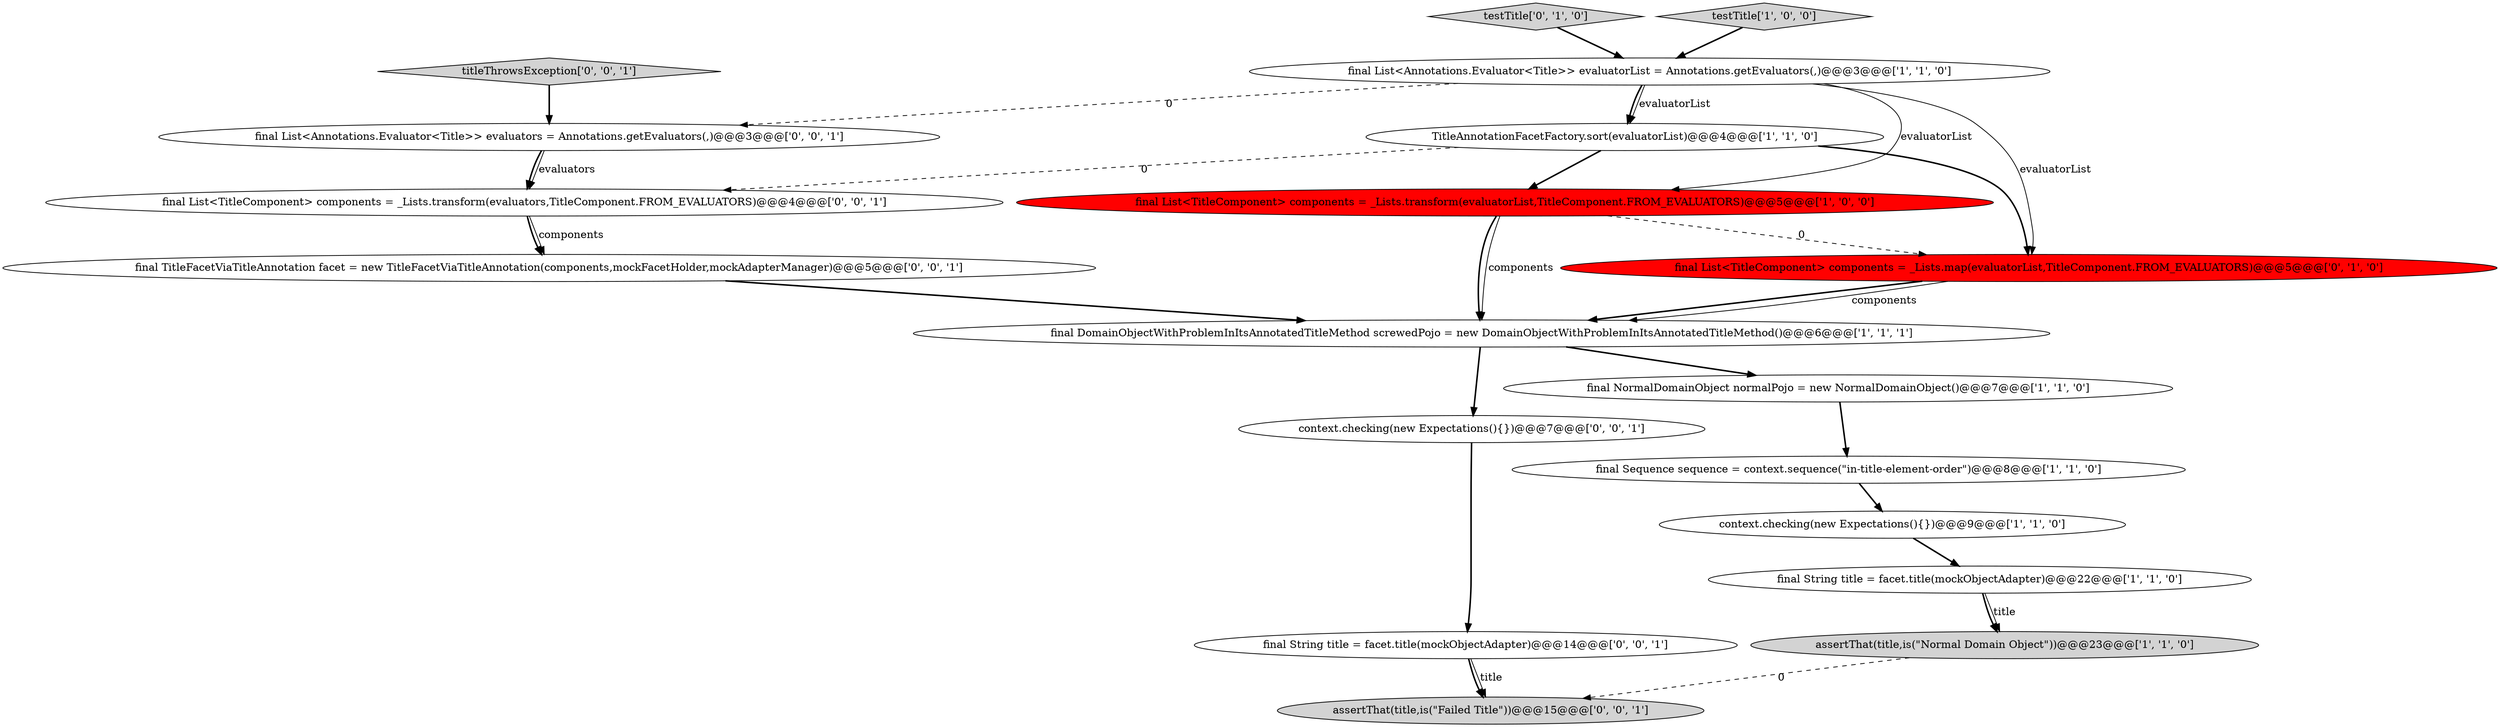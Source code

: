 digraph {
12 [style = filled, label = "final TitleFacetViaTitleAnnotation facet = new TitleFacetViaTitleAnnotation(components,mockFacetHolder,mockAdapterManager)@@@5@@@['0', '0', '1']", fillcolor = white, shape = ellipse image = "AAA0AAABBB3BBB"];
8 [style = filled, label = "final List<Annotations.Evaluator<Title>> evaluatorList = Annotations.getEvaluators(,)@@@3@@@['1', '1', '0']", fillcolor = white, shape = ellipse image = "AAA0AAABBB1BBB"];
10 [style = filled, label = "testTitle['0', '1', '0']", fillcolor = lightgray, shape = diamond image = "AAA0AAABBB2BBB"];
15 [style = filled, label = "context.checking(new Expectations(){})@@@7@@@['0', '0', '1']", fillcolor = white, shape = ellipse image = "AAA0AAABBB3BBB"];
17 [style = filled, label = "final List<TitleComponent> components = _Lists.transform(evaluators,TitleComponent.FROM_EVALUATORS)@@@4@@@['0', '0', '1']", fillcolor = white, shape = ellipse image = "AAA0AAABBB3BBB"];
13 [style = filled, label = "assertThat(title,is(\"Failed Title\"))@@@15@@@['0', '0', '1']", fillcolor = lightgray, shape = ellipse image = "AAA0AAABBB3BBB"];
7 [style = filled, label = "final List<TitleComponent> components = _Lists.transform(evaluatorList,TitleComponent.FROM_EVALUATORS)@@@5@@@['1', '0', '0']", fillcolor = red, shape = ellipse image = "AAA1AAABBB1BBB"];
5 [style = filled, label = "final String title = facet.title(mockObjectAdapter)@@@22@@@['1', '1', '0']", fillcolor = white, shape = ellipse image = "AAA0AAABBB1BBB"];
16 [style = filled, label = "final List<Annotations.Evaluator<Title>> evaluators = Annotations.getEvaluators(,)@@@3@@@['0', '0', '1']", fillcolor = white, shape = ellipse image = "AAA0AAABBB3BBB"];
0 [style = filled, label = "TitleAnnotationFacetFactory.sort(evaluatorList)@@@4@@@['1', '1', '0']", fillcolor = white, shape = ellipse image = "AAA0AAABBB1BBB"];
18 [style = filled, label = "final String title = facet.title(mockObjectAdapter)@@@14@@@['0', '0', '1']", fillcolor = white, shape = ellipse image = "AAA0AAABBB3BBB"];
1 [style = filled, label = "final NormalDomainObject normalPojo = new NormalDomainObject()@@@7@@@['1', '1', '0']", fillcolor = white, shape = ellipse image = "AAA0AAABBB1BBB"];
6 [style = filled, label = "final DomainObjectWithProblemInItsAnnotatedTitleMethod screwedPojo = new DomainObjectWithProblemInItsAnnotatedTitleMethod()@@@6@@@['1', '1', '1']", fillcolor = white, shape = ellipse image = "AAA0AAABBB1BBB"];
9 [style = filled, label = "assertThat(title,is(\"Normal Domain Object\"))@@@23@@@['1', '1', '0']", fillcolor = lightgray, shape = ellipse image = "AAA0AAABBB1BBB"];
11 [style = filled, label = "final List<TitleComponent> components = _Lists.map(evaluatorList,TitleComponent.FROM_EVALUATORS)@@@5@@@['0', '1', '0']", fillcolor = red, shape = ellipse image = "AAA1AAABBB2BBB"];
4 [style = filled, label = "final Sequence sequence = context.sequence(\"in-title-element-order\")@@@8@@@['1', '1', '0']", fillcolor = white, shape = ellipse image = "AAA0AAABBB1BBB"];
14 [style = filled, label = "titleThrowsException['0', '0', '1']", fillcolor = lightgray, shape = diamond image = "AAA0AAABBB3BBB"];
3 [style = filled, label = "context.checking(new Expectations(){})@@@9@@@['1', '1', '0']", fillcolor = white, shape = ellipse image = "AAA0AAABBB1BBB"];
2 [style = filled, label = "testTitle['1', '0', '0']", fillcolor = lightgray, shape = diamond image = "AAA0AAABBB1BBB"];
14->16 [style = bold, label=""];
4->3 [style = bold, label=""];
1->4 [style = bold, label=""];
8->16 [style = dashed, label="0"];
18->13 [style = solid, label="title"];
5->9 [style = bold, label=""];
11->6 [style = bold, label=""];
8->7 [style = solid, label="evaluatorList"];
7->11 [style = dashed, label="0"];
0->11 [style = bold, label=""];
7->6 [style = solid, label="components"];
16->17 [style = bold, label=""];
12->6 [style = bold, label=""];
0->17 [style = dashed, label="0"];
15->18 [style = bold, label=""];
5->9 [style = solid, label="title"];
17->12 [style = solid, label="components"];
6->15 [style = bold, label=""];
0->7 [style = bold, label=""];
8->0 [style = bold, label=""];
6->1 [style = bold, label=""];
3->5 [style = bold, label=""];
17->12 [style = bold, label=""];
10->8 [style = bold, label=""];
8->0 [style = solid, label="evaluatorList"];
11->6 [style = solid, label="components"];
7->6 [style = bold, label=""];
9->13 [style = dashed, label="0"];
18->13 [style = bold, label=""];
8->11 [style = solid, label="evaluatorList"];
16->17 [style = solid, label="evaluators"];
2->8 [style = bold, label=""];
}
